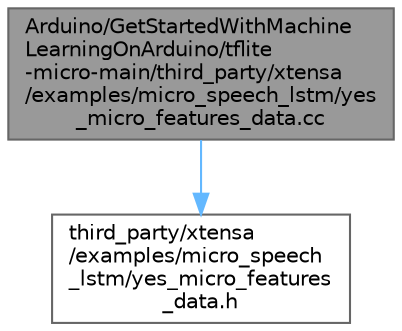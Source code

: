 digraph "Arduino/GetStartedWithMachineLearningOnArduino/tflite-micro-main/third_party/xtensa/examples/micro_speech_lstm/yes_micro_features_data.cc"
{
 // LATEX_PDF_SIZE
  bgcolor="transparent";
  edge [fontname=Helvetica,fontsize=10,labelfontname=Helvetica,labelfontsize=10];
  node [fontname=Helvetica,fontsize=10,shape=box,height=0.2,width=0.4];
  Node1 [id="Node000001",label="Arduino/GetStartedWithMachine\lLearningOnArduino/tflite\l-micro-main/third_party/xtensa\l/examples/micro_speech_lstm/yes\l_micro_features_data.cc",height=0.2,width=0.4,color="gray40", fillcolor="grey60", style="filled", fontcolor="black",tooltip=" "];
  Node1 -> Node2 [id="edge2_Node000001_Node000002",color="steelblue1",style="solid",tooltip=" "];
  Node2 [id="Node000002",label="third_party/xtensa\l/examples/micro_speech\l_lstm/yes_micro_features\l_data.h",height=0.2,width=0.4,color="grey40", fillcolor="white", style="filled",URL="$yes__micro__features__data_8h.html",tooltip=" "];
}
